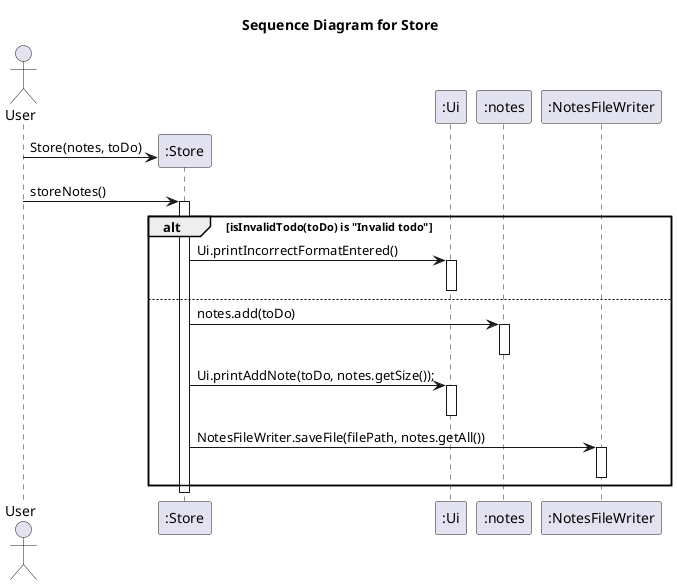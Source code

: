 @startuml
'https://plantuml.com/sequence-diagram

autonumber

@startuml
title Sequence Diagram for Store

actor User

User -> ":Store" **: Store(notes, toDo)


User -> ":Store":storeNotes()
activate ":Store"
alt isInvalidTodo(toDo) is "Invalid todo"
    ":Store" -> ":Ui" : Ui.printIncorrectFormatEntered()
    activate ":Ui"
    deactivate ":Ui"
    else
    ":Store" -> ":notes": notes.add(toDo)
    activate ":notes"
    deactivate ":notes"
    ":Store" -> ":Ui": Ui.printAddNote(toDo, notes.getSize());
    activate ":Ui"
    deactivate ":Ui"
    ":Store" -> ":NotesFileWriter": NotesFileWriter.saveFile(filePath, notes.getAll())
    activate ":NotesFileWriter"
    deactivate ":NotesFileWriter"
    end
deactivate ":Store"
@enduml